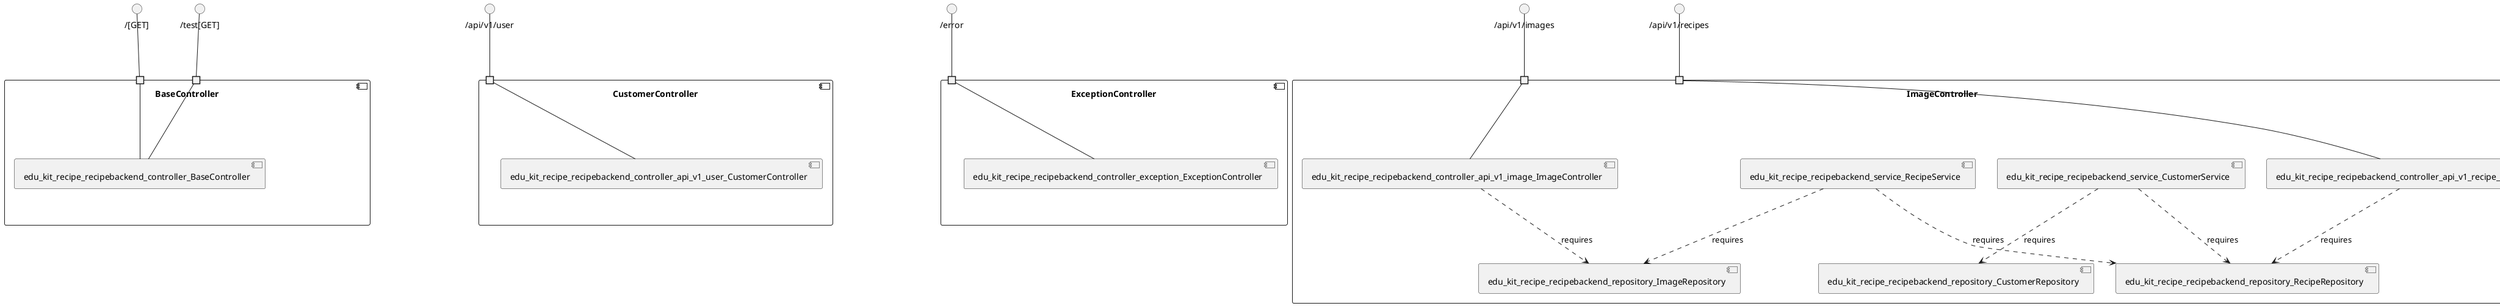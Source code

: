 @startuml
skinparam fixCircleLabelOverlapping true
component "BaseController\n\n\n\n\n\n" {
[edu_kit_recipe_recipebackend_controller_BaseController]
portin " " as BaseController.requires.__GET_
portin " " as BaseController.requires._test_GET_
"BaseController.requires.__GET_"--[edu_kit_recipe_recipebackend_controller_BaseController]
"BaseController.requires._test_GET_"--[edu_kit_recipe_recipebackend_controller_BaseController]
}
interface "/[GET]" as interface.__GET_
interface.__GET_--"BaseController.requires.__GET_"
interface "/test[GET]" as interface._test_GET_
interface._test_GET_--"BaseController.requires._test_GET_"
component "CustomerController\n\n\n\n\n\n" {
[edu_kit_recipe_recipebackend_controller_api_v1_user_CustomerController]
portin " " as CustomerController.requires._api_v1_user
"CustomerController.requires._api_v1_user"--[edu_kit_recipe_recipebackend_controller_api_v1_user_CustomerController]
}
interface "/api/v1/user" as interface._api_v1_user
interface._api_v1_user--"CustomerController.requires._api_v1_user"
component "ExceptionController\n\n\n\n\n\n" {
[edu_kit_recipe_recipebackend_controller_exception_ExceptionController]
portin " " as ExceptionController.requires._error
"ExceptionController.requires._error"--[edu_kit_recipe_recipebackend_controller_exception_ExceptionController]
}
interface "/error" as interface._error
interface._error--"ExceptionController.requires._error"
component "ImageController\n\n\n\n\n\n" {
[edu_kit_recipe_recipebackend_service_CustomerService]
[edu_kit_recipe_recipebackend_service_RecipeService]
[edu_kit_recipe_recipebackend_repository_ImageRepository]
[edu_kit_recipe_recipebackend_repository_RecipeRepository]
[edu_kit_recipe_recipebackend_repository_CustomerRepository]
[edu_kit_recipe_recipebackend_controller_api_v1_image_ImageController]
[edu_kit_recipe_recipebackend_controller_api_v1_recipe_RecipeController]
portin " " as ImageController.requires._api_v1_images
portin " " as ImageController.requires._api_v1_recipes
[edu_kit_recipe_recipebackend_service_RecipeService]..>[edu_kit_recipe_recipebackend_repository_ImageRepository] : requires
[edu_kit_recipe_recipebackend_controller_api_v1_image_ImageController]..>[edu_kit_recipe_recipebackend_repository_ImageRepository] : requires
[edu_kit_recipe_recipebackend_service_CustomerService]..>[edu_kit_recipe_recipebackend_repository_RecipeRepository] : requires
[edu_kit_recipe_recipebackend_service_RecipeService]..>[edu_kit_recipe_recipebackend_repository_RecipeRepository] : requires
[edu_kit_recipe_recipebackend_controller_api_v1_recipe_RecipeController]..>[edu_kit_recipe_recipebackend_repository_RecipeRepository] : requires
[edu_kit_recipe_recipebackend_service_CustomerService]..>[edu_kit_recipe_recipebackend_repository_CustomerRepository] : requires
"ImageController.requires._api_v1_recipes"--[edu_kit_recipe_recipebackend_controller_api_v1_recipe_RecipeController]
"ImageController.requires._api_v1_images"--[edu_kit_recipe_recipebackend_controller_api_v1_image_ImageController]
}
interface "/api/v1/recipes" as interface._api_v1_recipes
interface._api_v1_recipes--"ImageController.requires._api_v1_recipes"
interface "/api/v1/images" as interface._api_v1_images
interface._api_v1_images--"ImageController.requires._api_v1_images"
component "IngredientsController\n\n\n\n\n\n" {
[edu_kit_recipe_recipebackend_repository_tag_TagRepository]
[edu_kit_recipe_recipebackend_controller_api_v1_ingredients_IngredientsController]
[edu_kit_recipe_recipebackend_controller_api_v1_tag_TagsController]
[edu_kit_recipe_recipebackend_repository_IngredientRepository]
portin " " as IngredientsController.requires._api_v1_ingredients
portin " " as IngredientsController.requires._api_v1_tags
[edu_kit_recipe_recipebackend_controller_api_v1_ingredients_IngredientsController]..>[edu_kit_recipe_recipebackend_repository_tag_TagRepository] : requires
[edu_kit_recipe_recipebackend_controller_api_v1_tag_TagsController]..>[edu_kit_recipe_recipebackend_repository_tag_TagRepository] : requires
[edu_kit_recipe_recipebackend_controller_api_v1_ingredients_IngredientsController]..>[edu_kit_recipe_recipebackend_repository_IngredientRepository] : requires
"IngredientsController.requires._api_v1_tags"--[edu_kit_recipe_recipebackend_controller_api_v1_tag_TagsController]
"IngredientsController.requires._api_v1_ingredients"--[edu_kit_recipe_recipebackend_controller_api_v1_ingredients_IngredientsController]
}
interface "/api/v1/tags" as interface._api_v1_tags
interface._api_v1_tags--"IngredientsController.requires._api_v1_tags"
interface "/api/v1/ingredients" as interface._api_v1_ingredients
interface._api_v1_ingredients--"IngredientsController.requires._api_v1_ingredients"
component "UnitController\n\n\n\n\n\n" {
[edu_kit_recipe_recipebackend_controller_api_v1_units_UnitController]
[edu_kit_recipe_recipebackend_repository_UnitRepository]
portin " " as UnitController.requires._api_v1_units
[edu_kit_recipe_recipebackend_controller_api_v1_units_UnitController]..>[edu_kit_recipe_recipebackend_repository_UnitRepository] : requires
"UnitController.requires._api_v1_units"--[edu_kit_recipe_recipebackend_controller_api_v1_units_UnitController]
}
interface "/api/v1/units" as interface._api_v1_units
interface._api_v1_units--"UnitController.requires._api_v1_units"
interface "ApplicationListener" as interface.ApplicationListener
interface.ApplicationListener--[edu_kit_recipe_recipebackend_config_LoginSuccessListener]
interface "JpaRepository" as interface.JpaRepository
interface.JpaRepository--[edu_kit_recipe_recipebackend_repository_IngredientWithAmountRepository]

@enduml
